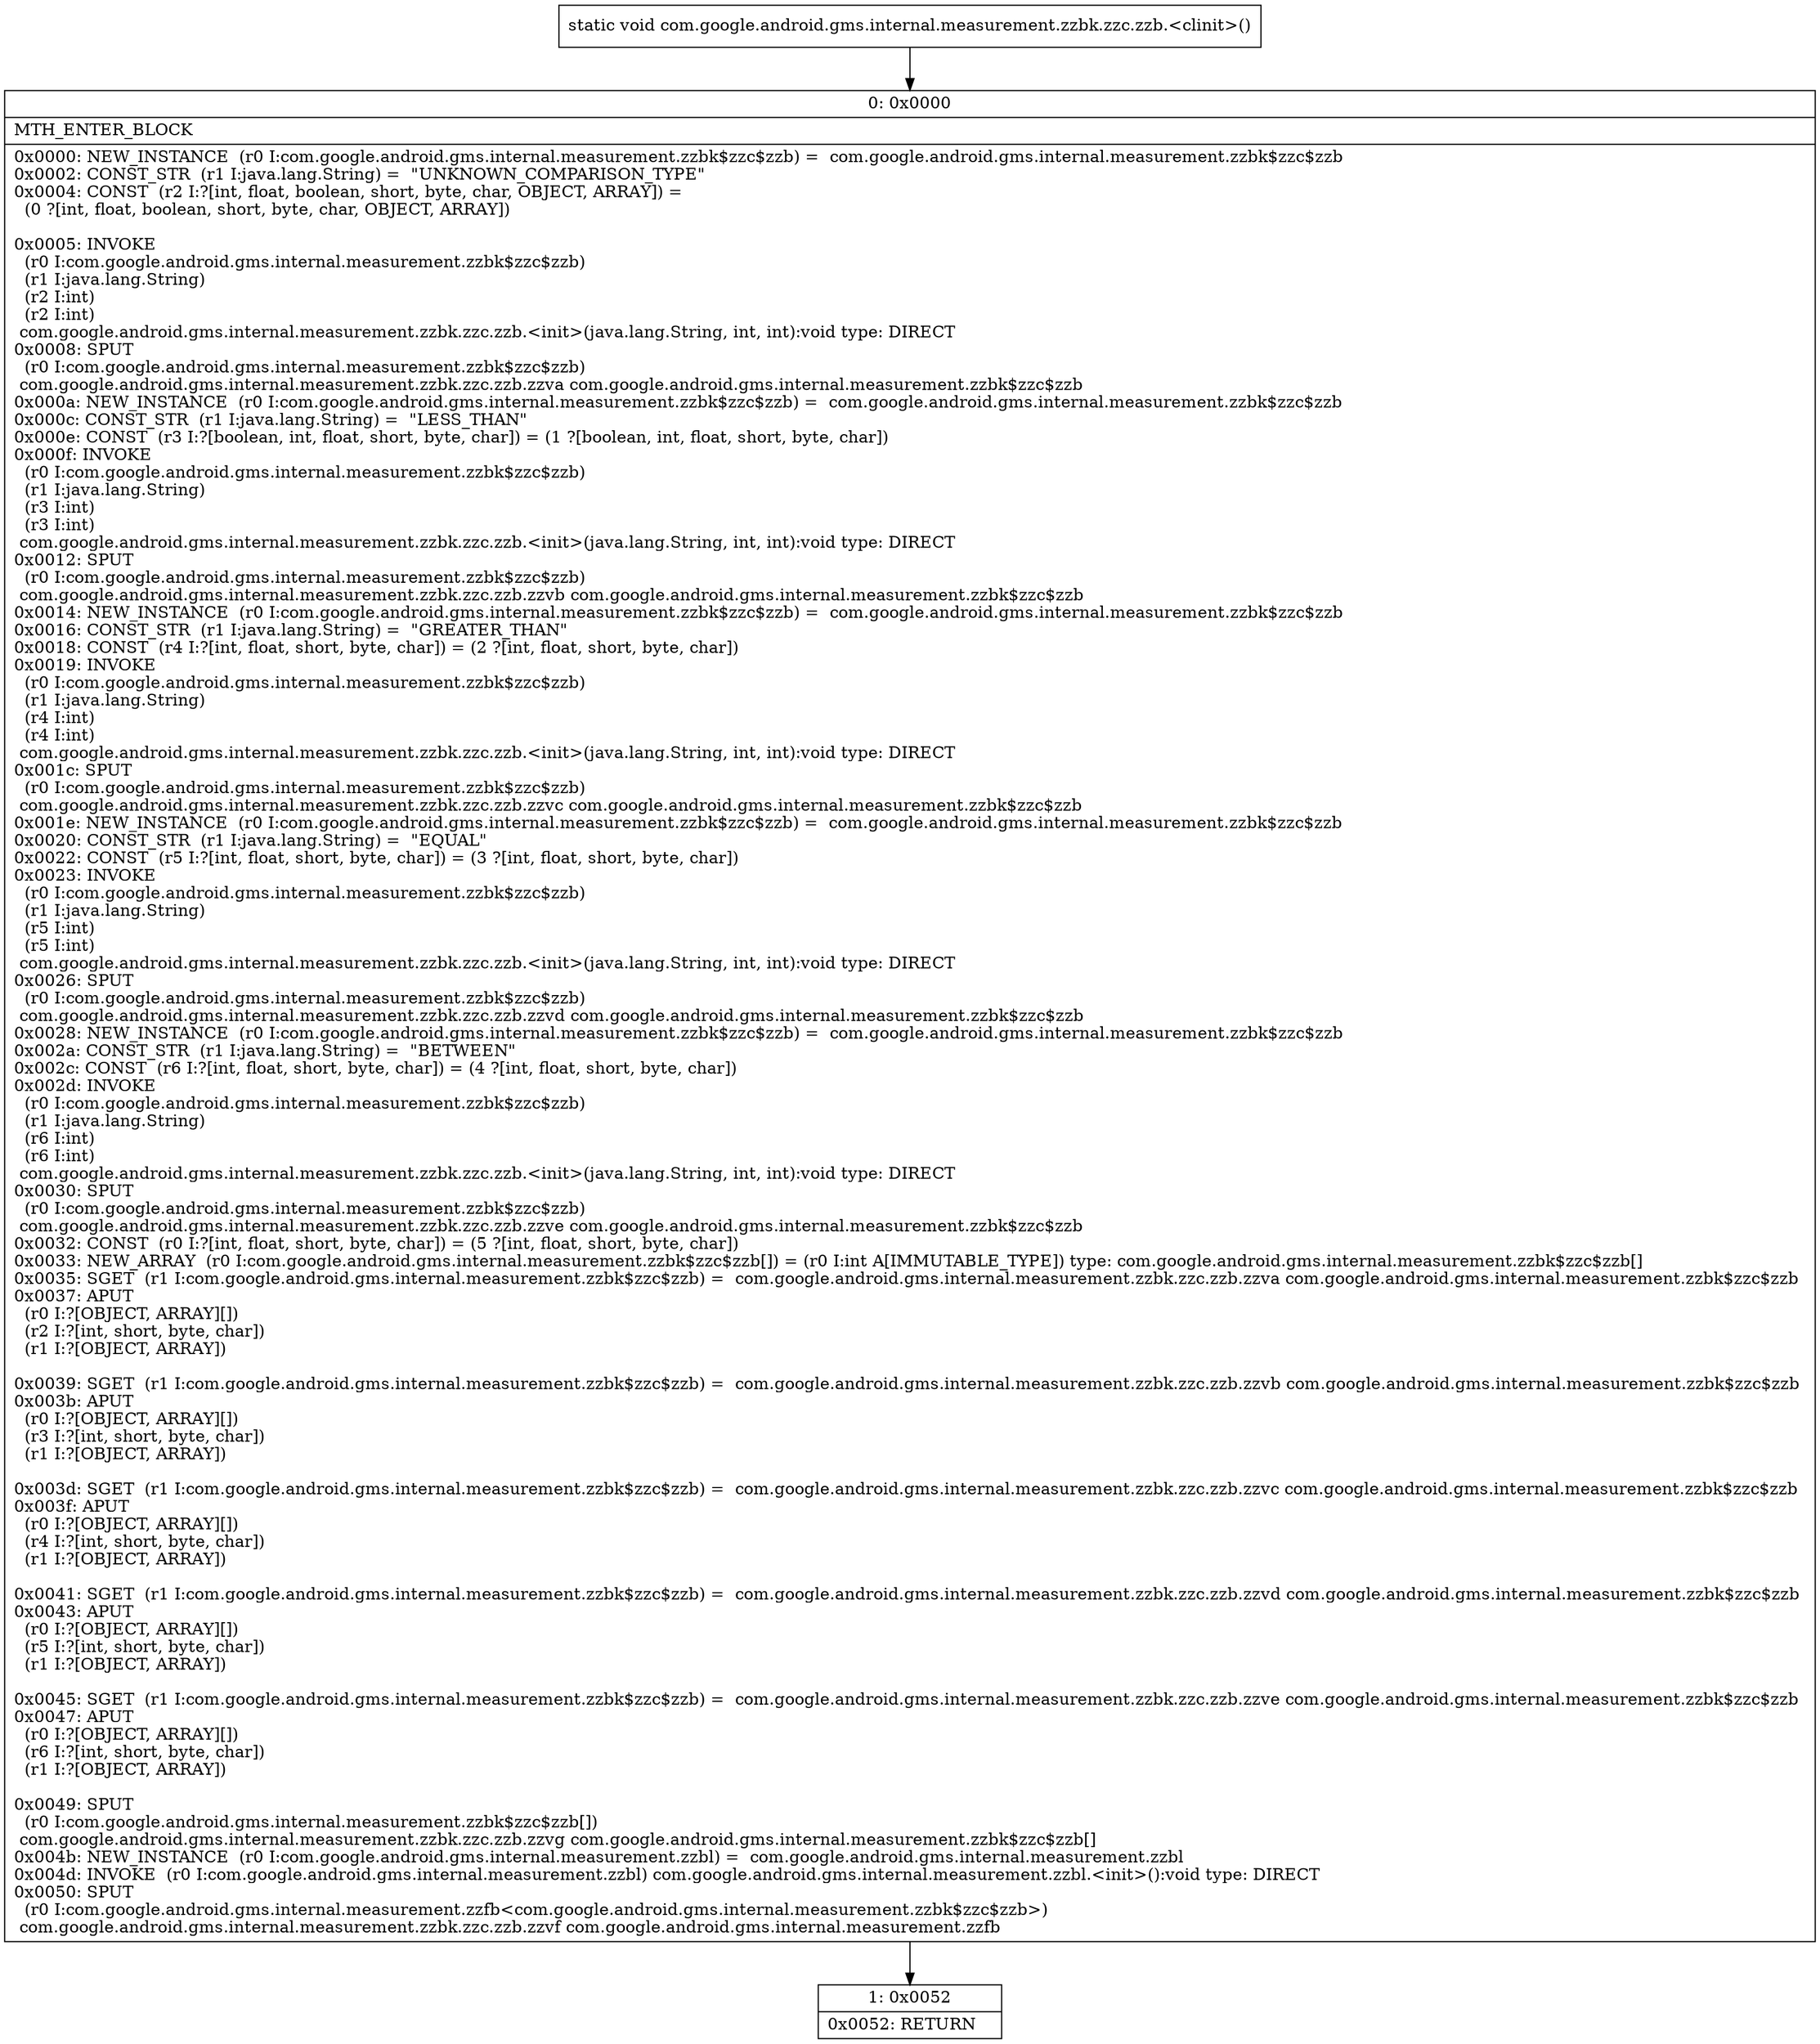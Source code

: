 digraph "CFG forcom.google.android.gms.internal.measurement.zzbk.zzc.zzb.\<clinit\>()V" {
Node_0 [shape=record,label="{0\:\ 0x0000|MTH_ENTER_BLOCK\l|0x0000: NEW_INSTANCE  (r0 I:com.google.android.gms.internal.measurement.zzbk$zzc$zzb) =  com.google.android.gms.internal.measurement.zzbk$zzc$zzb \l0x0002: CONST_STR  (r1 I:java.lang.String) =  \"UNKNOWN_COMPARISON_TYPE\" \l0x0004: CONST  (r2 I:?[int, float, boolean, short, byte, char, OBJECT, ARRAY]) = \l  (0 ?[int, float, boolean, short, byte, char, OBJECT, ARRAY])\l \l0x0005: INVOKE  \l  (r0 I:com.google.android.gms.internal.measurement.zzbk$zzc$zzb)\l  (r1 I:java.lang.String)\l  (r2 I:int)\l  (r2 I:int)\l com.google.android.gms.internal.measurement.zzbk.zzc.zzb.\<init\>(java.lang.String, int, int):void type: DIRECT \l0x0008: SPUT  \l  (r0 I:com.google.android.gms.internal.measurement.zzbk$zzc$zzb)\l com.google.android.gms.internal.measurement.zzbk.zzc.zzb.zzva com.google.android.gms.internal.measurement.zzbk$zzc$zzb \l0x000a: NEW_INSTANCE  (r0 I:com.google.android.gms.internal.measurement.zzbk$zzc$zzb) =  com.google.android.gms.internal.measurement.zzbk$zzc$zzb \l0x000c: CONST_STR  (r1 I:java.lang.String) =  \"LESS_THAN\" \l0x000e: CONST  (r3 I:?[boolean, int, float, short, byte, char]) = (1 ?[boolean, int, float, short, byte, char]) \l0x000f: INVOKE  \l  (r0 I:com.google.android.gms.internal.measurement.zzbk$zzc$zzb)\l  (r1 I:java.lang.String)\l  (r3 I:int)\l  (r3 I:int)\l com.google.android.gms.internal.measurement.zzbk.zzc.zzb.\<init\>(java.lang.String, int, int):void type: DIRECT \l0x0012: SPUT  \l  (r0 I:com.google.android.gms.internal.measurement.zzbk$zzc$zzb)\l com.google.android.gms.internal.measurement.zzbk.zzc.zzb.zzvb com.google.android.gms.internal.measurement.zzbk$zzc$zzb \l0x0014: NEW_INSTANCE  (r0 I:com.google.android.gms.internal.measurement.zzbk$zzc$zzb) =  com.google.android.gms.internal.measurement.zzbk$zzc$zzb \l0x0016: CONST_STR  (r1 I:java.lang.String) =  \"GREATER_THAN\" \l0x0018: CONST  (r4 I:?[int, float, short, byte, char]) = (2 ?[int, float, short, byte, char]) \l0x0019: INVOKE  \l  (r0 I:com.google.android.gms.internal.measurement.zzbk$zzc$zzb)\l  (r1 I:java.lang.String)\l  (r4 I:int)\l  (r4 I:int)\l com.google.android.gms.internal.measurement.zzbk.zzc.zzb.\<init\>(java.lang.String, int, int):void type: DIRECT \l0x001c: SPUT  \l  (r0 I:com.google.android.gms.internal.measurement.zzbk$zzc$zzb)\l com.google.android.gms.internal.measurement.zzbk.zzc.zzb.zzvc com.google.android.gms.internal.measurement.zzbk$zzc$zzb \l0x001e: NEW_INSTANCE  (r0 I:com.google.android.gms.internal.measurement.zzbk$zzc$zzb) =  com.google.android.gms.internal.measurement.zzbk$zzc$zzb \l0x0020: CONST_STR  (r1 I:java.lang.String) =  \"EQUAL\" \l0x0022: CONST  (r5 I:?[int, float, short, byte, char]) = (3 ?[int, float, short, byte, char]) \l0x0023: INVOKE  \l  (r0 I:com.google.android.gms.internal.measurement.zzbk$zzc$zzb)\l  (r1 I:java.lang.String)\l  (r5 I:int)\l  (r5 I:int)\l com.google.android.gms.internal.measurement.zzbk.zzc.zzb.\<init\>(java.lang.String, int, int):void type: DIRECT \l0x0026: SPUT  \l  (r0 I:com.google.android.gms.internal.measurement.zzbk$zzc$zzb)\l com.google.android.gms.internal.measurement.zzbk.zzc.zzb.zzvd com.google.android.gms.internal.measurement.zzbk$zzc$zzb \l0x0028: NEW_INSTANCE  (r0 I:com.google.android.gms.internal.measurement.zzbk$zzc$zzb) =  com.google.android.gms.internal.measurement.zzbk$zzc$zzb \l0x002a: CONST_STR  (r1 I:java.lang.String) =  \"BETWEEN\" \l0x002c: CONST  (r6 I:?[int, float, short, byte, char]) = (4 ?[int, float, short, byte, char]) \l0x002d: INVOKE  \l  (r0 I:com.google.android.gms.internal.measurement.zzbk$zzc$zzb)\l  (r1 I:java.lang.String)\l  (r6 I:int)\l  (r6 I:int)\l com.google.android.gms.internal.measurement.zzbk.zzc.zzb.\<init\>(java.lang.String, int, int):void type: DIRECT \l0x0030: SPUT  \l  (r0 I:com.google.android.gms.internal.measurement.zzbk$zzc$zzb)\l com.google.android.gms.internal.measurement.zzbk.zzc.zzb.zzve com.google.android.gms.internal.measurement.zzbk$zzc$zzb \l0x0032: CONST  (r0 I:?[int, float, short, byte, char]) = (5 ?[int, float, short, byte, char]) \l0x0033: NEW_ARRAY  (r0 I:com.google.android.gms.internal.measurement.zzbk$zzc$zzb[]) = (r0 I:int A[IMMUTABLE_TYPE]) type: com.google.android.gms.internal.measurement.zzbk$zzc$zzb[] \l0x0035: SGET  (r1 I:com.google.android.gms.internal.measurement.zzbk$zzc$zzb) =  com.google.android.gms.internal.measurement.zzbk.zzc.zzb.zzva com.google.android.gms.internal.measurement.zzbk$zzc$zzb \l0x0037: APUT  \l  (r0 I:?[OBJECT, ARRAY][])\l  (r2 I:?[int, short, byte, char])\l  (r1 I:?[OBJECT, ARRAY])\l \l0x0039: SGET  (r1 I:com.google.android.gms.internal.measurement.zzbk$zzc$zzb) =  com.google.android.gms.internal.measurement.zzbk.zzc.zzb.zzvb com.google.android.gms.internal.measurement.zzbk$zzc$zzb \l0x003b: APUT  \l  (r0 I:?[OBJECT, ARRAY][])\l  (r3 I:?[int, short, byte, char])\l  (r1 I:?[OBJECT, ARRAY])\l \l0x003d: SGET  (r1 I:com.google.android.gms.internal.measurement.zzbk$zzc$zzb) =  com.google.android.gms.internal.measurement.zzbk.zzc.zzb.zzvc com.google.android.gms.internal.measurement.zzbk$zzc$zzb \l0x003f: APUT  \l  (r0 I:?[OBJECT, ARRAY][])\l  (r4 I:?[int, short, byte, char])\l  (r1 I:?[OBJECT, ARRAY])\l \l0x0041: SGET  (r1 I:com.google.android.gms.internal.measurement.zzbk$zzc$zzb) =  com.google.android.gms.internal.measurement.zzbk.zzc.zzb.zzvd com.google.android.gms.internal.measurement.zzbk$zzc$zzb \l0x0043: APUT  \l  (r0 I:?[OBJECT, ARRAY][])\l  (r5 I:?[int, short, byte, char])\l  (r1 I:?[OBJECT, ARRAY])\l \l0x0045: SGET  (r1 I:com.google.android.gms.internal.measurement.zzbk$zzc$zzb) =  com.google.android.gms.internal.measurement.zzbk.zzc.zzb.zzve com.google.android.gms.internal.measurement.zzbk$zzc$zzb \l0x0047: APUT  \l  (r0 I:?[OBJECT, ARRAY][])\l  (r6 I:?[int, short, byte, char])\l  (r1 I:?[OBJECT, ARRAY])\l \l0x0049: SPUT  \l  (r0 I:com.google.android.gms.internal.measurement.zzbk$zzc$zzb[])\l com.google.android.gms.internal.measurement.zzbk.zzc.zzb.zzvg com.google.android.gms.internal.measurement.zzbk$zzc$zzb[] \l0x004b: NEW_INSTANCE  (r0 I:com.google.android.gms.internal.measurement.zzbl) =  com.google.android.gms.internal.measurement.zzbl \l0x004d: INVOKE  (r0 I:com.google.android.gms.internal.measurement.zzbl) com.google.android.gms.internal.measurement.zzbl.\<init\>():void type: DIRECT \l0x0050: SPUT  \l  (r0 I:com.google.android.gms.internal.measurement.zzfb\<com.google.android.gms.internal.measurement.zzbk$zzc$zzb\>)\l com.google.android.gms.internal.measurement.zzbk.zzc.zzb.zzvf com.google.android.gms.internal.measurement.zzfb \l}"];
Node_1 [shape=record,label="{1\:\ 0x0052|0x0052: RETURN   \l}"];
MethodNode[shape=record,label="{static void com.google.android.gms.internal.measurement.zzbk.zzc.zzb.\<clinit\>() }"];
MethodNode -> Node_0;
Node_0 -> Node_1;
}

